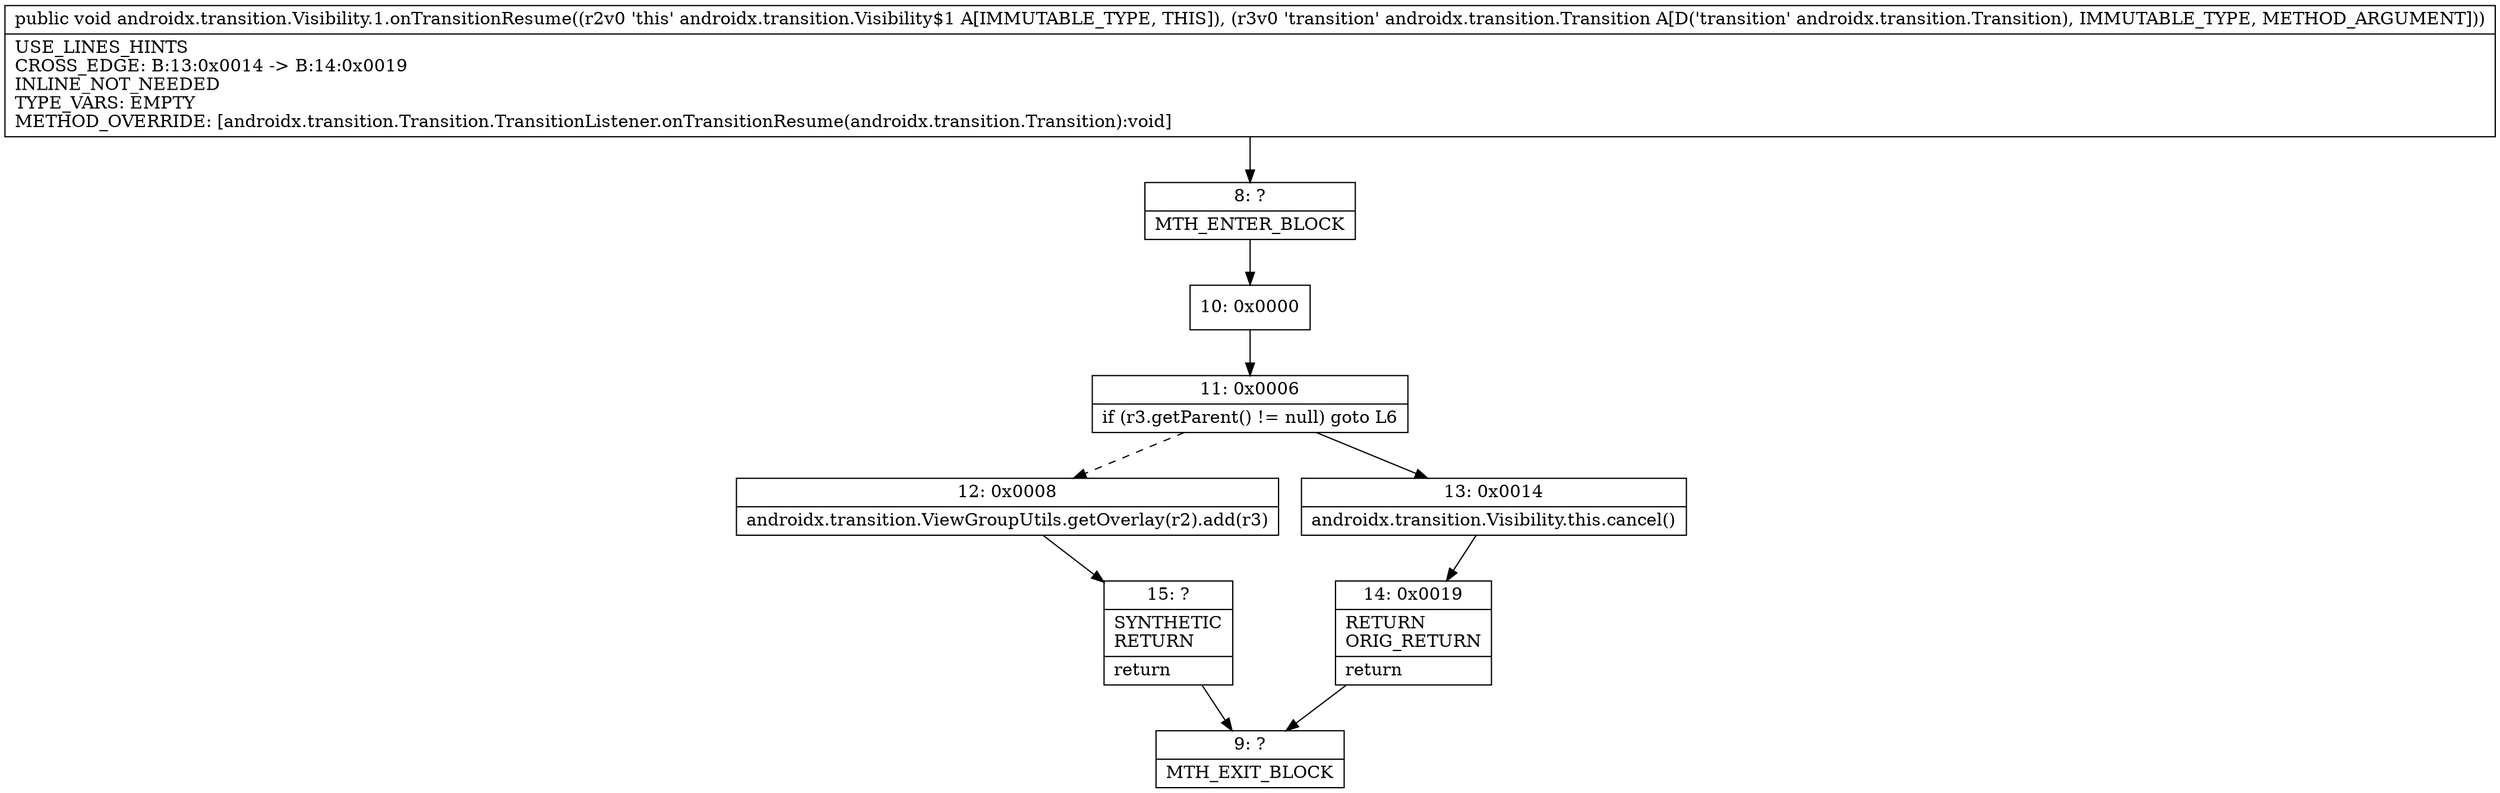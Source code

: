 digraph "CFG forandroidx.transition.Visibility.1.onTransitionResume(Landroidx\/transition\/Transition;)V" {
Node_8 [shape=record,label="{8\:\ ?|MTH_ENTER_BLOCK\l}"];
Node_10 [shape=record,label="{10\:\ 0x0000}"];
Node_11 [shape=record,label="{11\:\ 0x0006|if (r3.getParent() != null) goto L6\l}"];
Node_12 [shape=record,label="{12\:\ 0x0008|androidx.transition.ViewGroupUtils.getOverlay(r2).add(r3)\l}"];
Node_15 [shape=record,label="{15\:\ ?|SYNTHETIC\lRETURN\l|return\l}"];
Node_9 [shape=record,label="{9\:\ ?|MTH_EXIT_BLOCK\l}"];
Node_13 [shape=record,label="{13\:\ 0x0014|androidx.transition.Visibility.this.cancel()\l}"];
Node_14 [shape=record,label="{14\:\ 0x0019|RETURN\lORIG_RETURN\l|return\l}"];
MethodNode[shape=record,label="{public void androidx.transition.Visibility.1.onTransitionResume((r2v0 'this' androidx.transition.Visibility$1 A[IMMUTABLE_TYPE, THIS]), (r3v0 'transition' androidx.transition.Transition A[D('transition' androidx.transition.Transition), IMMUTABLE_TYPE, METHOD_ARGUMENT]))  | USE_LINES_HINTS\lCROSS_EDGE: B:13:0x0014 \-\> B:14:0x0019\lINLINE_NOT_NEEDED\lTYPE_VARS: EMPTY\lMETHOD_OVERRIDE: [androidx.transition.Transition.TransitionListener.onTransitionResume(androidx.transition.Transition):void]\l}"];
MethodNode -> Node_8;Node_8 -> Node_10;
Node_10 -> Node_11;
Node_11 -> Node_12[style=dashed];
Node_11 -> Node_13;
Node_12 -> Node_15;
Node_15 -> Node_9;
Node_13 -> Node_14;
Node_14 -> Node_9;
}

